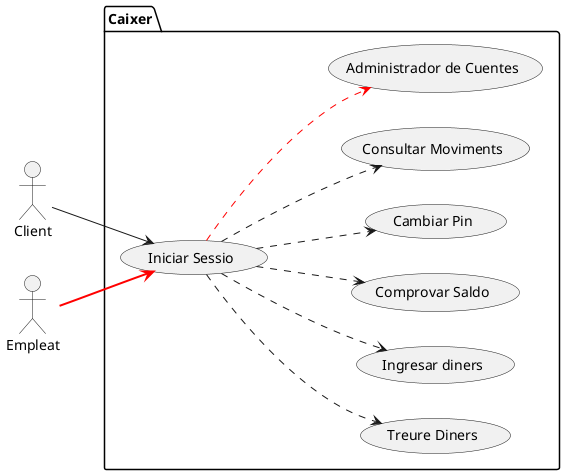 @startuml
left to right direction
actor Client as g

package Caixer {
  usecase "Treure Diners" as UC1
  usecase "Ingresar diners" as UC2
  usecase "Comprovar Saldo" as UC3
  usecase "Cambiar Pin" as UC4
  usecase "Iniciar Sessio" as UC5
  usecase "Consultar Moviments" as UC6
  usecase "Administrador de Cuentes" as UC7
}


g --> UC5
UC5 ..> UC1
UC5 ..> UC2
UC5 ..> UC3
UC5 ..> UC4
UC5 ..> UC6


actor Empleat as e
e --> UC5 #line:red;line.bold;text:red
UC5 ..> UC7 #line:red;line.dashed;text:red


@enduml